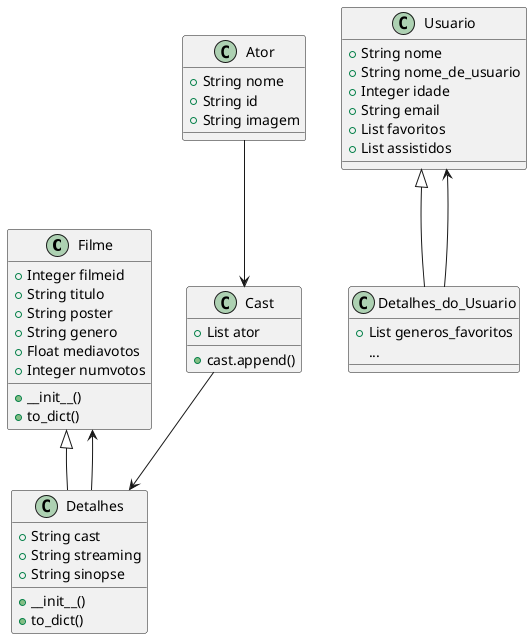 @startuml Diagrama_de_Classses_KlimaX
        class Filme {
                +Integer filmeid
                +String titulo
                +String poster
                +String genero
                +Float mediavotos
                +Integer numvotos

                +__init__()
                +to_dict()
        }

        class Detalhes extends Filme {
                +String cast
                +String streaming
                +String sinopse

                +__init__()
                +to_dict()
        }

        class Cast{
                +List ator
                +cast.append()
        }

        class Ator {
                +String nome
                +String id 
                +String imagem
        }

        class Usuario {
                +String nome
                +String nome_de_usuario
                +Integer idade 
                +String email
                +List favoritos
                +List assistidos
        }

        class Detalhes_do_Usuario extends Usuario {
                +List generos_favoritos
                ...
                
        }

        Detalhes --> Filme
        Cast --> Detalhes
        Ator --> Cast
        Detalhes_do_Usuario --> Usuario

@enduml
